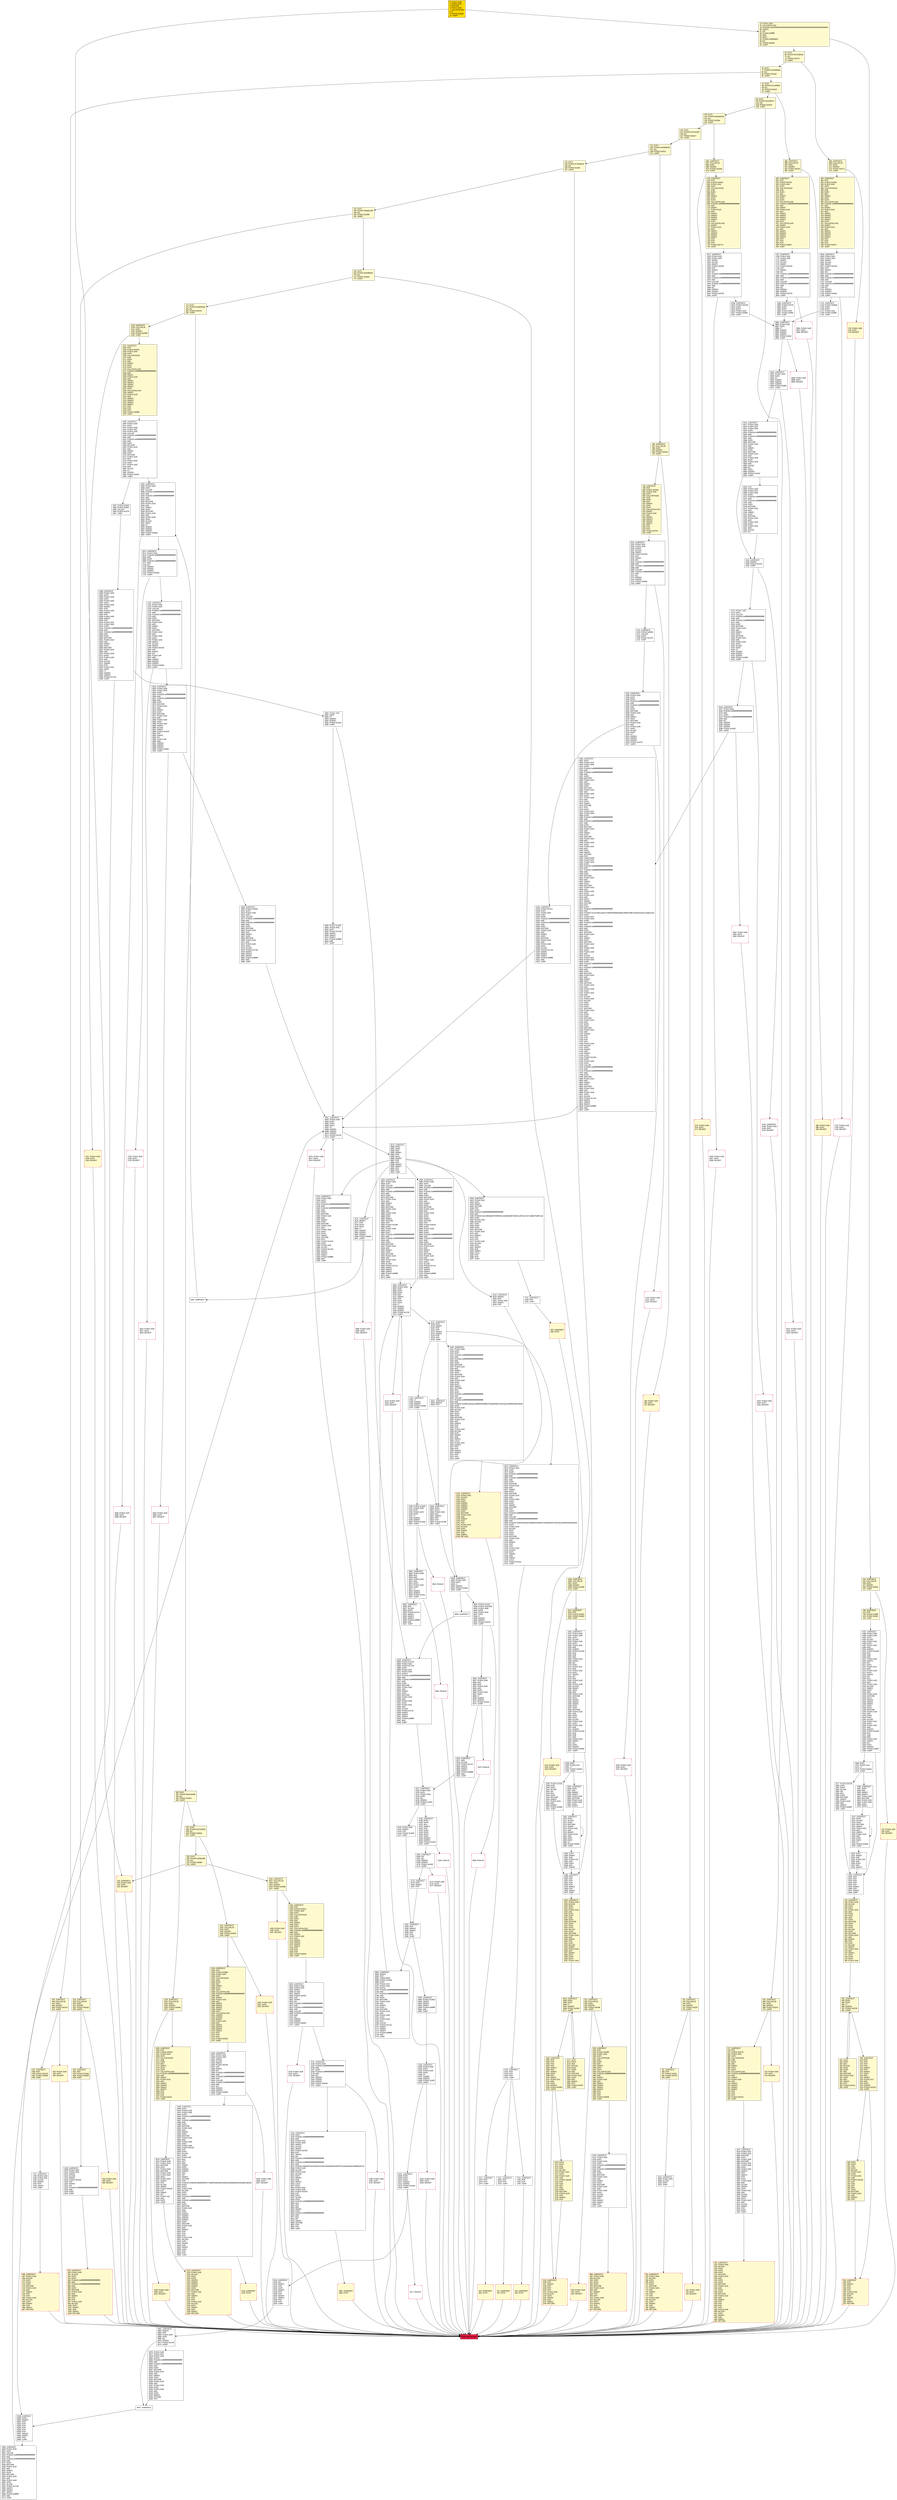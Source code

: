digraph G {
bgcolor=transparent rankdir=UD;
node [shape=box style=filled color=black fillcolor=white fontname=arial fontcolor=black];
175 [label="175: DUP1\l176: PUSH4 0xa9059cbb\l181: EQ\l182: PUSH2 0x047d\l185: JUMPI\l" fillcolor=lemonchiffon ];
4012 [label="4012: PUSH1 0x00\l4014: DUP1\l4015: REVERT\l" shape=Msquare color=crimson ];
5804 [label="5804: INVALID\l" shape=Msquare color=crimson ];
565 [label="565: JUMPDEST\l566: CALLVALUE\l567: DUP1\l568: ISZERO\l569: PUSH2 0x0241\l572: JUMPI\l" fillcolor=lemonchiffon ];
13 [label="13: PUSH1 0x00\l15: CALLDATALOAD\l16: PUSH29 0x0100000000000000000000000000000000000000000000000000000000\l46: SWAP1\l47: DIV\l48: PUSH4 0xffffffff\l53: AND\l54: DUP1\l55: PUSH4 0x06fdde03\l60: EQ\l61: PUSH2 0x00e0\l64: JUMPI\l" fillcolor=lemonchiffon ];
577 [label="577: JUMPDEST\l578: POP\l579: PUSH2 0x0276\l582: PUSH1 0x04\l584: DUP1\l585: CALLDATASIZE\l586: SUB\l587: DUP2\l588: ADD\l589: SWAP1\l590: DUP1\l591: DUP1\l592: CALLDATALOAD\l593: PUSH20 0xffffffffffffffffffffffffffffffffffffffff\l614: AND\l615: SWAP1\l616: PUSH1 0x20\l618: ADD\l619: SWAP1\l620: SWAP3\l621: SWAP2\l622: SWAP1\l623: POP\l624: POP\l625: POP\l626: PUSH2 0x0753\l629: JUMP\l" fillcolor=lemonchiffon ];
6075 [label="6075: PUSH1 0x00\l6077: DUP1\l6078: REVERT\l" shape=Msquare color=crimson ];
5145 [label="5145: JUMPDEST\l5146: PUSH1 0x00\l5148: DUP1\l5149: REVERT\l" shape=Msquare color=crimson ];
1418 [label="1418: JUMPDEST\l1419: STOP\l" fillcolor=lemonchiffon shape=Msquare color=crimson ];
1315 [label="1315: JUMPDEST\l1316: PUSH1 0x40\l1318: MLOAD\l1319: DUP1\l1320: DUP3\l1321: ISZERO\l1322: ISZERO\l1323: ISZERO\l1324: ISZERO\l1325: DUP2\l1326: MSTORE\l1327: PUSH1 0x20\l1329: ADD\l1330: SWAP2\l1331: POP\l1332: POP\l1333: PUSH1 0x40\l1335: MLOAD\l1336: DUP1\l1337: SWAP2\l1338: SUB\l1339: SWAP1\l1340: RETURN\l" fillcolor=lemonchiffon shape=Msquare color=crimson ];
2355 [label="2355: JUMPDEST\l2356: DUP3\l2357: ADD\l2358: SWAP2\l2359: SWAP1\l2360: PUSH1 0x00\l2362: MSTORE\l2363: PUSH1 0x20\l2365: PUSH1 0x00\l2367: SHA3\l2368: SWAP1\l" ];
5313 [label="5313: JUMPDEST\l5314: PUSH1 0x00\l5316: DUP1\l5317: DUP5\l5318: PUSH20 0xffffffffffffffffffffffffffffffffffffffff\l5339: AND\l5340: PUSH20 0xffffffffffffffffffffffffffffffffffffffff\l5361: AND\l5362: DUP2\l5363: MSTORE\l5364: PUSH1 0x20\l5366: ADD\l5367: SWAP1\l5368: DUP2\l5369: MSTORE\l5370: PUSH1 0x20\l5372: ADD\l5373: PUSH1 0x00\l5375: SHA3\l5376: DUP2\l5377: SWAP1\l5378: SSTORE\l5379: POP\l5380: PUSH2 0x1518\l5383: DUP2\l5384: PUSH1 0x01\l5386: SLOAD\l5387: PUSH2 0x17ad\l5390: SWAP1\l5391: SWAP2\l5392: SWAP1\l5393: PUSH4 0xffffffff\l5398: AND\l5399: JUMP\l" ];
443 [label="443: JUMPDEST\l444: STOP\l" fillcolor=lemonchiffon shape=Msquare color=crimson ];
5858 [label="5858: JUMPDEST\l" ];
896 [label="896: JUMPDEST\l897: PUSH1 0x40\l899: MLOAD\l900: DUP1\l901: DUP3\l902: DUP2\l903: MSTORE\l904: PUSH1 0x20\l906: ADD\l907: SWAP2\l908: POP\l909: POP\l910: PUSH1 0x40\l912: MLOAD\l913: DUP1\l914: SWAP2\l915: SUB\l916: SWAP1\l917: RETURN\l" fillcolor=lemonchiffon shape=Msquare color=crimson ];
1428 [label="1428: PUSH1 0x00\l1430: DUP1\l1431: REVERT\l" fillcolor=lemonchiffon shape=Msquare color=crimson ];
3732 [label="3732: JUMPDEST\l3733: PUSH1 0x00\l3735: PUSH20 0xffffffffffffffffffffffffffffffffffffffff\l3756: AND\l3757: DUP2\l3758: PUSH20 0xffffffffffffffffffffffffffffffffffffffff\l3779: AND\l3780: EQ\l3781: ISZERO\l3782: ISZERO\l3783: ISZERO\l3784: PUSH2 0x0ed0\l3787: JUMPI\l" ];
3996 [label="3996: PUSH1 0x00\l3998: DUP1\l3999: REVERT\l" shape=Msquare color=crimson ];
4826 [label="4826: JUMPDEST\l4827: PUSH1 0x00\l4829: DUP1\l4830: CALLER\l4831: PUSH20 0xffffffffffffffffffffffffffffffffffffffff\l4852: AND\l4853: PUSH20 0xffffffffffffffffffffffffffffffffffffffff\l4874: AND\l4875: DUP2\l4876: MSTORE\l4877: PUSH1 0x20\l4879: ADD\l4880: SWAP1\l4881: DUP2\l4882: MSTORE\l4883: PUSH1 0x20\l4885: ADD\l4886: PUSH1 0x00\l4888: SHA3\l4889: DUP2\l4890: SWAP1\l4891: SSTORE\l4892: POP\l4893: PUSH2 0x136d\l4896: DUP3\l4897: PUSH1 0x00\l4899: DUP1\l4900: DUP7\l4901: PUSH20 0xffffffffffffffffffffffffffffffffffffffff\l4922: AND\l4923: PUSH20 0xffffffffffffffffffffffffffffffffffffffff\l4944: AND\l4945: DUP2\l4946: MSTORE\l4947: PUSH1 0x20\l4949: ADD\l4950: SWAP1\l4951: DUP2\l4952: MSTORE\l4953: PUSH1 0x20\l4955: ADD\l4956: PUSH1 0x00\l4958: SHA3\l4959: SLOAD\l4960: PUSH2 0x17ce\l4963: SWAP1\l4964: SWAP2\l4965: SWAP1\l4966: PUSH4 0xffffffff\l4971: AND\l4972: JUMP\l" ];
2369 [label="2369: JUMPDEST\l2370: DUP2\l2371: SLOAD\l2372: DUP2\l2373: MSTORE\l2374: SWAP1\l2375: PUSH1 0x01\l2377: ADD\l2378: SWAP1\l2379: PUSH1 0x20\l2381: ADD\l2382: DUP1\l2383: DUP4\l2384: GT\l2385: PUSH2 0x0941\l2388: JUMPI\l" ];
926 [label="926: PUSH1 0x00\l928: DUP1\l929: REVERT\l" fillcolor=lemonchiffon shape=Msquare color=crimson ];
4306 [label="4306: JUMPDEST\l4307: DUP1\l4308: PUSH1 0x07\l4310: PUSH1 0x00\l4312: DUP6\l4313: PUSH20 0xffffffffffffffffffffffffffffffffffffffff\l4334: AND\l4335: PUSH20 0xffffffffffffffffffffffffffffffffffffffff\l4356: AND\l4357: DUP2\l4358: MSTORE\l4359: PUSH1 0x20\l4361: ADD\l4362: SWAP1\l4363: DUP2\l4364: MSTORE\l4365: PUSH1 0x20\l4367: ADD\l4368: PUSH1 0x00\l4370: SHA3\l4371: PUSH1 0x00\l4373: ADD\l4374: DUP2\l4375: SWAP1\l4376: SSTORE\l4377: POP\l4378: DUP2\l4379: PUSH1 0x07\l4381: PUSH1 0x00\l4383: DUP6\l4384: PUSH20 0xffffffffffffffffffffffffffffffffffffffff\l4405: AND\l4406: PUSH20 0xffffffffffffffffffffffffffffffffffffffff\l4427: AND\l4428: DUP2\l4429: MSTORE\l4430: PUSH1 0x20\l4432: ADD\l4433: SWAP1\l4434: DUP2\l4435: MSTORE\l4436: PUSH1 0x20\l4438: ADD\l4439: PUSH1 0x00\l4441: SHA3\l4442: PUSH1 0x01\l4444: ADD\l4445: DUP2\l4446: SWAP1\l4447: SSTORE\l4448: POP\l4449: TIMESTAMP\l4450: PUSH1 0x07\l4452: PUSH1 0x00\l4454: DUP6\l4455: PUSH20 0xffffffffffffffffffffffffffffffffffffffff\l4476: AND\l4477: PUSH20 0xffffffffffffffffffffffffffffffffffffffff\l4498: AND\l4499: DUP2\l4500: MSTORE\l4501: PUSH1 0x20\l4503: ADD\l4504: SWAP1\l4505: DUP2\l4506: MSTORE\l4507: PUSH1 0x20\l4509: ADD\l4510: PUSH1 0x00\l4512: SHA3\l4513: PUSH1 0x02\l4515: ADD\l4516: DUP2\l4517: SWAP1\l4518: SSTORE\l4519: POP\l4520: DUP3\l4521: PUSH20 0xffffffffffffffffffffffffffffffffffffffff\l4542: AND\l4543: PUSH32 0x1e07d8ccaa3a137b6fe950998ebd96e18b805cdf857ec65eeca3ac134aeb21a9\l4576: DUP4\l4577: PUSH1 0x07\l4579: PUSH1 0x00\l4581: DUP8\l4582: PUSH20 0xffffffffffffffffffffffffffffffffffffffff\l4603: AND\l4604: PUSH20 0xffffffffffffffffffffffffffffffffffffffff\l4625: AND\l4626: DUP2\l4627: MSTORE\l4628: PUSH1 0x20\l4630: ADD\l4631: SWAP1\l4632: DUP2\l4633: MSTORE\l4634: PUSH1 0x20\l4636: ADD\l4637: PUSH1 0x00\l4639: SHA3\l4640: PUSH1 0x00\l4642: ADD\l4643: SLOAD\l4644: PUSH1 0x07\l4646: PUSH1 0x00\l4648: DUP9\l4649: PUSH20 0xffffffffffffffffffffffffffffffffffffffff\l4670: AND\l4671: PUSH20 0xffffffffffffffffffffffffffffffffffffffff\l4692: AND\l4693: DUP2\l4694: MSTORE\l4695: PUSH1 0x20\l4697: ADD\l4698: SWAP1\l4699: DUP2\l4700: MSTORE\l4701: PUSH1 0x20\l4703: ADD\l4704: PUSH1 0x00\l4706: SHA3\l4707: PUSH1 0x02\l4709: ADD\l4710: SLOAD\l4711: PUSH1 0x40\l4713: MLOAD\l4714: DUP1\l4715: DUP5\l4716: DUP2\l4717: MSTORE\l4718: PUSH1 0x20\l4720: ADD\l4721: DUP4\l4722: DUP2\l4723: MSTORE\l4724: PUSH1 0x20\l4726: ADD\l4727: DUP3\l4728: DUP2\l4729: MSTORE\l4730: PUSH1 0x20\l4732: ADD\l4733: SWAP4\l4734: POP\l4735: POP\l4736: POP\l4737: POP\l4738: PUSH1 0x40\l4740: MLOAD\l4741: DUP1\l4742: SWAP2\l4743: SUB\l4744: SWAP1\l4745: LOG2\l4746: PUSH2 0x12da\l4749: DUP3\l4750: PUSH1 0x00\l4752: DUP1\l4753: CALLER\l4754: PUSH20 0xffffffffffffffffffffffffffffffffffffffff\l4775: AND\l4776: PUSH20 0xffffffffffffffffffffffffffffffffffffffff\l4797: AND\l4798: DUP2\l4799: MSTORE\l4800: PUSH1 0x20\l4802: ADD\l4803: SWAP1\l4804: DUP2\l4805: MSTORE\l4806: PUSH1 0x20\l4808: ADD\l4809: PUSH1 0x00\l4811: SHA3\l4812: SLOAD\l4813: PUSH2 0x17ad\l4816: SWAP1\l4817: SWAP2\l4818: SWAP1\l4819: PUSH4 0xffffffff\l4824: AND\l4825: JUMP\l" ];
6113 [label="6113: PUSH1 0x00\l6115: DUP1\l6116: REVERT\l" shape=Msquare color=crimson ];
87 [label="87: DUP1\l88: PUSH4 0x1c45f94b\l93: EQ\l94: PUSH2 0x01e8\l97: JUMPI\l" fillcolor=lemonchiffon ];
329 [label="329: DUP1\l330: DUP3\l331: SUB\l332: DUP1\l333: MLOAD\l334: PUSH1 0x01\l336: DUP4\l337: PUSH1 0x20\l339: SUB\l340: PUSH2 0x0100\l343: EXP\l344: SUB\l345: NOT\l346: AND\l347: DUP2\l348: MSTORE\l349: PUSH1 0x20\l351: ADD\l352: SWAP2\l353: POP\l" fillcolor=lemonchiffon ];
245 [label="245: JUMPDEST\l246: PUSH1 0x40\l248: MLOAD\l249: DUP1\l250: DUP1\l251: PUSH1 0x20\l253: ADD\l254: DUP3\l255: DUP2\l256: SUB\l257: DUP3\l258: MSTORE\l259: DUP4\l260: DUP2\l261: DUP2\l262: MLOAD\l263: DUP2\l264: MSTORE\l265: PUSH1 0x20\l267: ADD\l268: SWAP2\l269: POP\l270: DUP1\l271: MLOAD\l272: SWAP1\l273: PUSH1 0x20\l275: ADD\l276: SWAP1\l277: DUP1\l278: DUP4\l279: DUP4\l280: PUSH1 0x00\l" fillcolor=lemonchiffon ];
1859 [label="1859: JUMPDEST\l1860: PUSH2 0x074f\l1863: DUP3\l1864: DUP3\l1865: PUSH1 0x02\l1867: PUSH2 0x0f90\l1870: JUMP\l" ];
98 [label="98: DUP1\l99: PUSH4 0x2cb55c77\l104: EQ\l105: PUSH2 0x0235\l108: JUMPI\l" fillcolor=lemonchiffon ];
1757 [label="1757: JUMPDEST\l1758: PUSH1 0x00\l1760: PUSH1 0x01\l1762: SLOAD\l1763: SWAP1\l1764: POP\l1765: SWAP1\l1766: JUMP\l" ];
3314 [label="3314: JUMPDEST\l3315: PUSH1 0x06\l3317: PUSH1 0x20\l3319: MSTORE\l3320: DUP1\l3321: PUSH1 0x00\l3323: MSTORE\l3324: PUSH1 0x40\l3326: PUSH1 0x00\l3328: SHA3\l3329: PUSH1 0x00\l3331: SWAP2\l3332: POP\l3333: SLOAD\l3334: SWAP1\l3335: PUSH2 0x0100\l3338: EXP\l3339: SWAP1\l3340: DIV\l3341: PUSH1 0xff\l3343: AND\l3344: DUP2\l3345: JUMP\l" ];
496 [label="496: PUSH1 0x00\l498: DUP1\l499: REVERT\l" fillcolor=lemonchiffon shape=Msquare color=crimson ];
1250 [label="1250: JUMPDEST\l1251: CALLVALUE\l1252: DUP1\l1253: ISZERO\l1254: PUSH2 0x04ee\l1257: JUMPI\l" fillcolor=lemonchiffon ];
1013 [label="1013: PUSH1 0x00\l1015: DUP1\l1016: REVERT\l" fillcolor=lemonchiffon shape=Msquare color=crimson ];
186 [label="186: DUP1\l187: PUSH4 0xb414d4b6\l192: EQ\l193: PUSH2 0x04e2\l196: JUMPI\l" fillcolor=lemonchiffon ];
6231 [label="6231: EXIT BLOCK\l" fillcolor=crimson ];
2670 [label="2670: JUMPDEST\l2671: PUSH1 0x00\l2673: PUSH20 0xffffffffffffffffffffffffffffffffffffffff\l2694: AND\l2695: DUP5\l2696: PUSH20 0xffffffffffffffffffffffffffffffffffffffff\l2717: AND\l2718: EQ\l2719: ISZERO\l2720: ISZERO\l2721: ISZERO\l2722: PUSH2 0x0aaa\l2725: JUMPI\l" ];
1485 [label="1485: JUMPDEST\l1486: STOP\l" fillcolor=lemonchiffon shape=Msquare color=crimson ];
5692 [label="5692: JUMPDEST\l5693: SWAP2\l5694: POP\l5695: TIMESTAMP\l5696: PUSH2 0x1694\l5699: DUP4\l5700: PUSH1 0x07\l5702: PUSH1 0x00\l5704: DUP12\l5705: PUSH20 0xffffffffffffffffffffffffffffffffffffffff\l5726: AND\l5727: PUSH20 0xffffffffffffffffffffffffffffffffffffffff\l5748: AND\l5749: DUP2\l5750: MSTORE\l5751: PUSH1 0x20\l5753: ADD\l5754: SWAP1\l5755: DUP2\l5756: MSTORE\l5757: PUSH1 0x20\l5759: ADD\l5760: PUSH1 0x00\l5762: SHA3\l5763: PUSH1 0x02\l5765: ADD\l5766: SLOAD\l5767: PUSH2 0x17ce\l5770: SWAP1\l5771: SWAP2\l5772: SWAP1\l5773: PUSH4 0xffffffff\l5778: AND\l5779: JUMP\l" ];
164 [label="164: DUP1\l165: PUSH4 0x95d89b41\l170: EQ\l171: PUSH2 0x03ed\l174: JUMPI\l" fillcolor=lemonchiffon ];
466 [label="466: JUMPDEST\l467: PUSH1 0x40\l469: MLOAD\l470: DUP1\l471: DUP3\l472: DUP2\l473: MSTORE\l474: PUSH1 0x20\l476: ADD\l477: SWAP2\l478: POP\l479: POP\l480: PUSH1 0x40\l482: MLOAD\l483: DUP1\l484: SWAP2\l485: SUB\l486: SWAP1\l487: RETURN\l" fillcolor=lemonchiffon shape=Msquare color=crimson ];
453 [label="453: PUSH1 0x00\l455: DUP1\l456: REVERT\l" fillcolor=lemonchiffon shape=Msquare color=crimson ];
5788 [label="5788: PUSH2 0x16d2\l5791: PUSH1 0x08\l5793: DUP7\l5794: PUSH1 0x03\l5796: DUP2\l5797: LT\l5798: ISZERO\l5799: ISZERO\l5800: PUSH2 0x16ad\l5803: JUMPI\l" ];
1630 [label="1630: DUP3\l1631: SWAP1\l1632: SUB\l1633: PUSH1 0x1f\l1635: AND\l1636: DUP3\l1637: ADD\l1638: SWAP2\l" ];
6218 [label="6218: JUMPDEST\l6219: DIV\l6220: SWAP1\l6221: POP\l6222: DUP1\l6223: SWAP2\l6224: POP\l6225: POP\l6226: SWAP3\l6227: SWAP2\l6228: POP\l6229: POP\l6230: JUMP\l" ];
2908 [label="2908: JUMPDEST\l2909: PUSH2 0x0bad\l2912: DUP4\l2913: PUSH1 0x00\l2915: DUP1\l2916: CALLER\l2917: PUSH20 0xffffffffffffffffffffffffffffffffffffffff\l2938: AND\l2939: PUSH20 0xffffffffffffffffffffffffffffffffffffffff\l2960: AND\l2961: DUP2\l2962: MSTORE\l2963: PUSH1 0x20\l2965: ADD\l2966: SWAP1\l2967: DUP2\l2968: MSTORE\l2969: PUSH1 0x20\l2971: ADD\l2972: PUSH1 0x00\l2974: SHA3\l2975: SLOAD\l2976: PUSH2 0x17ad\l2979: SWAP1\l2980: SWAP2\l2981: SWAP1\l2982: PUSH4 0xffffffff\l2987: AND\l2988: JUMP\l" ];
2398 [label="2398: JUMPDEST\l2399: POP\l2400: POP\l2401: POP\l2402: POP\l2403: POP\l2404: SWAP1\l2405: POP\l2406: SWAP1\l2407: JUMP\l" ];
3792 [label="3792: JUMPDEST\l3793: DUP1\l3794: PUSH20 0xffffffffffffffffffffffffffffffffffffffff\l3815: AND\l3816: PUSH1 0x02\l3818: PUSH1 0x00\l3820: SWAP1\l3821: SLOAD\l3822: SWAP1\l3823: PUSH2 0x0100\l3826: EXP\l3827: SWAP1\l3828: DIV\l3829: PUSH20 0xffffffffffffffffffffffffffffffffffffffff\l3850: AND\l3851: PUSH20 0xffffffffffffffffffffffffffffffffffffffff\l3872: AND\l3873: PUSH32 0x8be0079c531659141344cd1fd0a4f28419497f9722a3daafe3b4186f6b6457e0\l3906: PUSH1 0x40\l3908: MLOAD\l3909: PUSH1 0x40\l3911: MLOAD\l3912: DUP1\l3913: SWAP2\l3914: SUB\l3915: SWAP1\l3916: LOG3\l3917: DUP1\l3918: PUSH1 0x02\l3920: PUSH1 0x00\l3922: PUSH2 0x0100\l3925: EXP\l3926: DUP2\l3927: SLOAD\l3928: DUP2\l3929: PUSH20 0xffffffffffffffffffffffffffffffffffffffff\l3950: MUL\l3951: NOT\l3952: AND\l3953: SWAP1\l3954: DUP4\l3955: PUSH20 0xffffffffffffffffffffffffffffffffffffffff\l3976: AND\l3977: MUL\l3978: OR\l3979: SWAP1\l3980: SSTORE\l3981: POP\l3982: POP\l3983: JUMP\l" ];
2005 [label="2005: PUSH1 0x00\l2007: DUP1\l2008: REVERT\l" shape=Msquare color=crimson ];
1090 [label="1090: JUMPDEST\l1091: POP\l1092: POP\l1093: POP\l1094: POP\l1095: SWAP1\l1096: POP\l1097: SWAP1\l1098: DUP2\l1099: ADD\l1100: SWAP1\l1101: PUSH1 0x1f\l1103: AND\l1104: DUP1\l1105: ISZERO\l1106: PUSH2 0x046f\l1109: JUMPI\l" fillcolor=lemonchiffon ];
1063 [label="1063: JUMPDEST\l1064: DUP4\l1065: DUP2\l1066: LT\l1067: ISZERO\l1068: PUSH2 0x0442\l1071: JUMPI\l" fillcolor=lemonchiffon ];
1917 [label="1917: JUMPDEST\l1918: PUSH1 0x02\l1920: PUSH1 0x00\l1922: SWAP1\l1923: SLOAD\l1924: SWAP1\l1925: PUSH2 0x0100\l1928: EXP\l1929: SWAP1\l1930: DIV\l1931: PUSH20 0xffffffffffffffffffffffffffffffffffffffff\l1952: AND\l1953: PUSH20 0xffffffffffffffffffffffffffffffffffffffff\l1974: AND\l1975: CALLER\l1976: PUSH20 0xffffffffffffffffffffffffffffffffffffffff\l1997: AND\l1998: EQ\l1999: ISZERO\l2000: ISZERO\l2001: PUSH2 0x07d9\l2004: JUMPI\l" ];
5824 [label="5824: INVALID\l" shape=Msquare color=crimson ];
3136 [label="3136: JUMPDEST\l3137: PUSH1 0x00\l3139: DUP1\l3140: DUP7\l3141: PUSH20 0xffffffffffffffffffffffffffffffffffffffff\l3162: AND\l3163: PUSH20 0xffffffffffffffffffffffffffffffffffffffff\l3184: AND\l3185: DUP2\l3186: MSTORE\l3187: PUSH1 0x20\l3189: ADD\l3190: SWAP1\l3191: DUP2\l3192: MSTORE\l3193: PUSH1 0x20\l3195: ADD\l3196: PUSH1 0x00\l3198: SHA3\l3199: DUP2\l3200: SWAP1\l3201: SSTORE\l3202: POP\l3203: DUP4\l3204: PUSH20 0xffffffffffffffffffffffffffffffffffffffff\l3225: AND\l3226: CALLER\l3227: PUSH20 0xffffffffffffffffffffffffffffffffffffffff\l3248: AND\l3249: PUSH32 0xddf252ad1be2c89b69c2b068fc378daa952ba7f163c4a11628f55a4df523b3ef\l3282: DUP6\l3283: PUSH1 0x40\l3285: MLOAD\l3286: DUP1\l3287: DUP3\l3288: DUP2\l3289: MSTORE\l3290: PUSH1 0x20\l3292: ADD\l3293: SWAP2\l3294: POP\l3295: POP\l3296: PUSH1 0x40\l3298: MLOAD\l3299: DUP1\l3300: SWAP2\l3301: SUB\l3302: SWAP1\l3303: LOG3\l3304: PUSH1 0x01\l3306: SWAP2\l3307: POP\l3308: POP\l3309: SWAP3\l3310: SWAP2\l3311: POP\l3312: POP\l3313: JUMP\l" ];
5963 [label="5963: JUMPDEST\l5964: SWAP4\l5965: POP\l5966: PUSH1 0x00\l5968: DUP5\l5969: EQ\l5970: ISZERO\l5971: PUSH2 0x179f\l5974: JUMPI\l" ];
2989 [label="2989: JUMPDEST\l2990: PUSH1 0x00\l2992: DUP1\l2993: CALLER\l2994: PUSH20 0xffffffffffffffffffffffffffffffffffffffff\l3015: AND\l3016: PUSH20 0xffffffffffffffffffffffffffffffffffffffff\l3037: AND\l3038: DUP2\l3039: MSTORE\l3040: PUSH1 0x20\l3042: ADD\l3043: SWAP1\l3044: DUP2\l3045: MSTORE\l3046: PUSH1 0x20\l3048: ADD\l3049: PUSH1 0x00\l3051: SHA3\l3052: DUP2\l3053: SWAP1\l3054: SSTORE\l3055: POP\l3056: PUSH2 0x0c40\l3059: DUP4\l3060: PUSH1 0x00\l3062: DUP1\l3063: DUP8\l3064: PUSH20 0xffffffffffffffffffffffffffffffffffffffff\l3085: AND\l3086: PUSH20 0xffffffffffffffffffffffffffffffffffffffff\l3107: AND\l3108: DUP2\l3109: MSTORE\l3110: PUSH1 0x20\l3112: ADD\l3113: SWAP1\l3114: DUP2\l3115: MSTORE\l3116: PUSH1 0x20\l3118: ADD\l3119: PUSH1 0x00\l3121: SHA3\l3122: SLOAD\l3123: PUSH2 0x17ce\l3126: SWAP1\l3127: SWAP2\l3128: SWAP1\l3129: PUSH4 0xffffffff\l3134: AND\l3135: JUMP\l" ];
6117 [label="6117: JUMPDEST\l6118: DUP1\l6119: SWAP2\l6120: POP\l6121: POP\l6122: SWAP3\l6123: SWAP2\l6124: POP\l6125: POP\l6126: JUMP\l" ];
3346 [label="3346: JUMPDEST\l3347: PUSH1 0x02\l3349: PUSH1 0x00\l3351: SWAP1\l3352: SLOAD\l3353: SWAP1\l3354: PUSH2 0x0100\l3357: EXP\l3358: SWAP1\l3359: DIV\l3360: PUSH20 0xffffffffffffffffffffffffffffffffffffffff\l3381: AND\l3382: PUSH20 0xffffffffffffffffffffffffffffffffffffffff\l3403: AND\l3404: CALLER\l3405: PUSH20 0xffffffffffffffffffffffffffffffffffffffff\l3426: AND\l3427: EQ\l3428: ISZERO\l3429: ISZERO\l3430: PUSH2 0x0d6e\l3433: JUMPI\l" ];
5488 [label="5488: JUMPDEST\l5489: PUSH1 0x00\l5491: DUP1\l5492: PUSH1 0x00\l5494: DUP1\l5495: PUSH1 0x00\l5497: DUP1\l5498: PUSH1 0x00\l5500: SWAP4\l5501: POP\l5502: PUSH1 0x00\l5504: SWAP3\l5505: POP\l5506: PUSH1 0x00\l5508: SWAP2\l5509: POP\l5510: PUSH1 0x07\l5512: PUSH1 0x00\l5514: DUP9\l5515: PUSH20 0xffffffffffffffffffffffffffffffffffffffff\l5536: AND\l5537: PUSH20 0xffffffffffffffffffffffffffffffffffffffff\l5558: AND\l5559: DUP2\l5560: MSTORE\l5561: PUSH1 0x20\l5563: ADD\l5564: SWAP1\l5565: DUP2\l5566: MSTORE\l5567: PUSH1 0x20\l5569: ADD\l5570: PUSH1 0x00\l5572: SHA3\l5573: PUSH1 0x00\l5575: ADD\l5576: SLOAD\l5577: SWAP5\l5578: POP\l5579: PUSH1 0x01\l5581: DUP6\l5582: LT\l5583: ISZERO\l5584: ISZERO\l5585: PUSH2 0x17a0\l5588: JUMPI\l" ];
1753 [label="1753: JUMPDEST\l1754: POP\l1755: POP\l1756: JUMP\l" ];
5675 [label="5675: INVALID\l" shape=Msquare color=crimson ];
1161 [label="1161: JUMPDEST\l1162: POP\l1163: PUSH2 0x04c8\l1166: PUSH1 0x04\l1168: DUP1\l1169: CALLDATASIZE\l1170: SUB\l1171: DUP2\l1172: ADD\l1173: SWAP1\l1174: DUP1\l1175: DUP1\l1176: CALLDATALOAD\l1177: PUSH20 0xffffffffffffffffffffffffffffffffffffffff\l1198: AND\l1199: SWAP1\l1200: PUSH1 0x20\l1202: ADD\l1203: SWAP1\l1204: SWAP3\l1205: SWAP2\l1206: SWAP1\l1207: DUP1\l1208: CALLDATALOAD\l1209: SWAP1\l1210: PUSH1 0x20\l1212: ADD\l1213: SWAP1\l1214: SWAP3\l1215: SWAP2\l1216: SWAP1\l1217: POP\l1218: POP\l1219: POP\l1220: PUSH2 0x0968\l1223: JUMP\l" fillcolor=lemonchiffon ];
1741 [label="1741: JUMPDEST\l1742: PUSH2 0x06d9\l1745: DUP3\l1746: DUP3\l1747: PUSH1 0x01\l1749: PUSH2 0x0f90\l1752: JUMP\l" ];
1855 [label="1855: PUSH1 0x00\l1857: DUP1\l1858: REVERT\l" shape=Msquare color=crimson ];
2336 [label="2336: PUSH2 0x0100\l2339: DUP1\l2340: DUP4\l2341: SLOAD\l2342: DIV\l2343: MUL\l2344: DUP4\l2345: MSTORE\l2346: SWAP2\l2347: PUSH1 0x20\l2349: ADD\l2350: SWAP2\l2351: PUSH2 0x095e\l2354: JUMP\l" ];
5655 [label="5655: INVALID\l" shape=Msquare color=crimson ];
829 [label="829: JUMPDEST\l830: STOP\l" fillcolor=lemonchiffon shape=Msquare color=crimson ];
6148 [label="6148: JUMPDEST\l6149: DUP3\l6150: DUP5\l6151: MUL\l6152: SWAP1\l6153: POP\l6154: DUP3\l6155: DUP5\l6156: DUP3\l6157: DUP2\l6158: ISZERO\l6159: ISZERO\l6160: PUSH2 0x1815\l6163: JUMPI\l" ];
6164 [label="6164: INVALID\l" shape=Msquare color=crimson ];
831 [label="831: JUMPDEST\l832: CALLVALUE\l833: DUP1\l834: ISZERO\l835: PUSH2 0x034b\l838: JUMPI\l" fillcolor=lemonchiffon ];
1026 [label="1026: JUMPDEST\l1027: PUSH1 0x40\l1029: MLOAD\l1030: DUP1\l1031: DUP1\l1032: PUSH1 0x20\l1034: ADD\l1035: DUP3\l1036: DUP2\l1037: SUB\l1038: DUP3\l1039: MSTORE\l1040: DUP4\l1041: DUP2\l1042: DUP2\l1043: MLOAD\l1044: DUP2\l1045: MSTORE\l1046: PUSH1 0x20\l1048: ADD\l1049: SWAP2\l1050: POP\l1051: DUP1\l1052: MLOAD\l1053: SWAP1\l1054: PUSH1 0x20\l1056: ADD\l1057: SWAP1\l1058: DUP1\l1059: DUP4\l1060: DUP4\l1061: PUSH1 0x00\l" fillcolor=lemonchiffon ];
5676 [label="5676: JUMPDEST\l5677: ADD\l5678: SLOAD\l5679: PUSH2 0x17ef\l5682: SWAP1\l5683: SWAP2\l5684: SWAP1\l5685: PUSH4 0xffffffff\l5690: AND\l5691: JUMP\l" ];
6079 [label="6079: JUMPDEST\l6080: DUP3\l6081: DUP5\l6082: SUB\l6083: SWAP1\l6084: POP\l6085: DUP1\l6086: SWAP2\l6087: POP\l6088: POP\l6089: SWAP3\l6090: SWAP2\l6091: POP\l6092: POP\l6093: JUMP\l" ];
786 [label="786: JUMPDEST\l787: CALLVALUE\l788: DUP1\l789: ISZERO\l790: PUSH2 0x031e\l793: JUMPI\l" fillcolor=lemonchiffon ];
794 [label="794: PUSH1 0x00\l796: DUP1\l797: REVERT\l" fillcolor=lemonchiffon shape=Msquare color=crimson ];
2575 [label="2575: JUMPDEST\l2576: SWAP1\l2577: POP\l2578: DUP3\l2579: DUP2\l2580: LT\l2581: ISZERO\l2582: ISZERO\l2583: ISZERO\l2584: PUSH2 0x0a20\l2587: JUMPI\l" ];
5845 [label="5845: JUMPDEST\l5846: DUP1\l5847: DUP1\l5848: PUSH1 0x01\l5850: ADD\l5851: SWAP2\l5852: POP\l5853: POP\l5854: PUSH2 0x15f9\l5857: JUMP\l" ];
4246 [label="4246: JUMPDEST\l4247: PUSH1 0x00\l4249: PUSH20 0xffffffffffffffffffffffffffffffffffffffff\l4270: AND\l4271: DUP4\l4272: PUSH20 0xffffffffffffffffffffffffffffffffffffffff\l4293: AND\l4294: EQ\l4295: ISZERO\l4296: ISZERO\l4297: ISZERO\l4298: PUSH2 0x10d2\l4301: JUMPI\l" ];
208 [label="208: DUP1\l209: PUSH4 0xf2fde38b\l214: EQ\l215: PUSH2 0x058c\l218: JUMPI\l" fillcolor=lemonchiffon ];
3434 [label="3434: PUSH1 0x00\l3436: DUP1\l3437: REVERT\l" shape=Msquare color=crimson ];
2136 [label="2136: JUMPDEST\l2137: PUSH1 0x00\l2139: DUP1\l2140: PUSH1 0x00\l2142: DUP4\l2143: PUSH20 0xffffffffffffffffffffffffffffffffffffffff\l2164: AND\l2165: PUSH20 0xffffffffffffffffffffffffffffffffffffffff\l2186: AND\l2187: DUP2\l2188: MSTORE\l2189: PUSH1 0x20\l2191: ADD\l2192: SWAP1\l2193: DUP2\l2194: MSTORE\l2195: PUSH1 0x20\l2197: ADD\l2198: PUSH1 0x00\l2200: SHA3\l2201: SLOAD\l2202: SWAP1\l2203: POP\l2204: SWAP2\l2205: SWAP1\l2206: POP\l2207: JUMP\l" ];
5859 [label="5859: JUMPDEST\l5860: PUSH2 0x174b\l5863: PUSH1 0x64\l5865: PUSH2 0x173d\l5868: DUP6\l5869: PUSH1 0x07\l5871: PUSH1 0x00\l5873: DUP13\l5874: PUSH20 0xffffffffffffffffffffffffffffffffffffffff\l5895: AND\l5896: PUSH20 0xffffffffffffffffffffffffffffffffffffffff\l5917: AND\l5918: DUP2\l5919: MSTORE\l5920: PUSH1 0x20\l5922: ADD\l5923: SWAP1\l5924: DUP2\l5925: MSTORE\l5926: PUSH1 0x20\l5928: ADD\l5929: PUSH1 0x00\l5931: SHA3\l5932: PUSH1 0x01\l5934: ADD\l5935: SLOAD\l5936: PUSH2 0x17ef\l5939: SWAP1\l5940: SWAP2\l5941: SWAP1\l5942: PUSH4 0xffffffff\l5947: AND\l5948: JUMP\l" ];
1487 [label="1487: JUMPDEST\l1488: PUSH1 0x60\l1490: PUSH1 0x03\l1492: DUP1\l1493: SLOAD\l1494: PUSH1 0x01\l1496: DUP2\l1497: PUSH1 0x01\l1499: AND\l1500: ISZERO\l1501: PUSH2 0x0100\l1504: MUL\l1505: SUB\l1506: AND\l1507: PUSH1 0x02\l1509: SWAP1\l1510: DIV\l1511: DUP1\l1512: PUSH1 0x1f\l1514: ADD\l1515: PUSH1 0x20\l1517: DUP1\l1518: SWAP2\l1519: DIV\l1520: MUL\l1521: PUSH1 0x20\l1523: ADD\l1524: PUSH1 0x40\l1526: MLOAD\l1527: SWAP1\l1528: DUP2\l1529: ADD\l1530: PUSH1 0x40\l1532: MSTORE\l1533: DUP1\l1534: SWAP3\l1535: SWAP2\l1536: SWAP1\l1537: DUP2\l1538: DUP2\l1539: MSTORE\l1540: PUSH1 0x20\l1542: ADD\l1543: DUP3\l1544: DUP1\l1545: SLOAD\l1546: PUSH1 0x01\l1548: DUP2\l1549: PUSH1 0x01\l1551: AND\l1552: ISZERO\l1553: PUSH2 0x0100\l1556: MUL\l1557: SUB\l1558: AND\l1559: PUSH1 0x02\l1561: SWAP1\l1562: DIV\l1563: DUP1\l1564: ISZERO\l1565: PUSH2 0x0667\l1568: JUMPI\l" ];
743 [label="743: JUMPDEST\l744: CALLVALUE\l745: DUP1\l746: ISZERO\l747: PUSH2 0x02f3\l750: JUMPI\l" fillcolor=lemonchiffon ];
282 [label="282: JUMPDEST\l283: DUP4\l284: DUP2\l285: LT\l286: ISZERO\l287: PUSH2 0x0135\l290: JUMPI\l" fillcolor=lemonchiffon ];
1649 [label="1649: JUMPDEST\l1650: PUSH1 0x02\l1652: PUSH1 0x00\l1654: SWAP1\l1655: SLOAD\l1656: SWAP1\l1657: PUSH2 0x0100\l1660: EXP\l1661: SWAP1\l1662: DIV\l1663: PUSH20 0xffffffffffffffffffffffffffffffffffffffff\l1684: AND\l1685: PUSH20 0xffffffffffffffffffffffffffffffffffffffff\l1706: AND\l1707: CALLER\l1708: PUSH20 0xffffffffffffffffffffffffffffffffffffffff\l1729: AND\l1730: EQ\l1731: ISZERO\l1732: ISZERO\l1733: PUSH2 0x06cd\l1736: JUMPI\l" ];
376 [label="376: PUSH1 0x00\l378: DUP1\l379: REVERT\l" fillcolor=lemonchiffon shape=Msquare color=crimson ];
3438 [label="3438: JUMPDEST\l3439: DUP1\l3440: PUSH1 0x06\l3442: PUSH1 0x00\l3444: DUP5\l3445: PUSH20 0xffffffffffffffffffffffffffffffffffffffff\l3466: AND\l3467: PUSH20 0xffffffffffffffffffffffffffffffffffffffff\l3488: AND\l3489: DUP2\l3490: MSTORE\l3491: PUSH1 0x20\l3493: ADD\l3494: SWAP1\l3495: DUP2\l3496: MSTORE\l3497: PUSH1 0x20\l3499: ADD\l3500: PUSH1 0x00\l3502: SHA3\l3503: PUSH1 0x00\l3505: PUSH2 0x0100\l3508: EXP\l3509: DUP2\l3510: SLOAD\l3511: DUP2\l3512: PUSH1 0xff\l3514: MUL\l3515: NOT\l3516: AND\l3517: SWAP1\l3518: DUP4\l3519: ISZERO\l3520: ISZERO\l3521: MUL\l3522: OR\l3523: SWAP1\l3524: SSTORE\l3525: POP\l3526: PUSH32 0x48335238b4855f35377ed80f164e8c6f3c366e54ac00b96a6402d4a9814a03a5\l3559: DUP3\l3560: DUP3\l3561: PUSH1 0x40\l3563: MLOAD\l3564: DUP1\l3565: DUP4\l3566: PUSH20 0xffffffffffffffffffffffffffffffffffffffff\l3587: AND\l3588: PUSH20 0xffffffffffffffffffffffffffffffffffffffff\l3609: AND\l3610: DUP2\l3611: MSTORE\l3612: PUSH1 0x20\l3614: ADD\l3615: DUP3\l3616: ISZERO\l3617: ISZERO\l3618: ISZERO\l3619: ISZERO\l3620: DUP2\l3621: MSTORE\l3622: PUSH1 0x20\l3624: ADD\l3625: SWAP3\l3626: POP\l3627: POP\l3628: POP\l3629: PUSH1 0x40\l3631: MLOAD\l3632: DUP1\l3633: SWAP2\l3634: SUB\l3635: SWAP1\l3636: LOG1\l3637: POP\l3638: POP\l3639: JUMP\l" ];
142 [label="142: DUP1\l143: PUSH4 0x70a08231\l148: EQ\l149: PUSH2 0x033f\l152: JUMPI\l" fillcolor=lemonchiffon ];
219 [label="219: JUMPDEST\l220: PUSH1 0x00\l222: DUP1\l223: REVERT\l" fillcolor=lemonchiffon shape=Msquare color=crimson ];
1875 [label="1875: JUMPDEST\l1876: PUSH1 0x07\l1878: PUSH1 0x20\l1880: MSTORE\l1881: DUP1\l1882: PUSH1 0x00\l1884: MSTORE\l1885: PUSH1 0x40\l1887: PUSH1 0x00\l1889: SHA3\l1890: PUSH1 0x00\l1892: SWAP2\l1893: POP\l1894: SWAP1\l1895: POP\l1896: DUP1\l1897: PUSH1 0x00\l1899: ADD\l1900: SLOAD\l1901: SWAP1\l1902: DUP1\l1903: PUSH1 0x01\l1905: ADD\l1906: SLOAD\l1907: SWAP1\l1908: DUP1\l1909: PUSH1 0x02\l1911: ADD\l1912: SLOAD\l1913: SWAP1\l1914: POP\l1915: DUP4\l1916: JUMP\l" ];
678 [label="678: JUMPDEST\l679: POP\l680: PUSH2 0x02e5\l683: PUSH1 0x04\l685: DUP1\l686: CALLDATASIZE\l687: SUB\l688: DUP2\l689: ADD\l690: SWAP1\l691: DUP1\l692: DUP1\l693: CALLDATALOAD\l694: PUSH20 0xffffffffffffffffffffffffffffffffffffffff\l715: AND\l716: SWAP1\l717: PUSH1 0x20\l719: ADD\l720: SWAP1\l721: SWAP3\l722: SWAP2\l723: SWAP1\l724: DUP1\l725: CALLDATALOAD\l726: SWAP1\l727: PUSH1 0x20\l729: ADD\l730: SWAP1\l731: SWAP3\l732: SWAP2\l733: SWAP1\l734: POP\l735: POP\l736: POP\l737: PUSH2 0x077d\l740: JUMP\l" fillcolor=lemonchiffon ];
5155 [label="5155: JUMPDEST\l5156: PUSH1 0x00\l5158: DUP1\l5159: DUP4\l5160: PUSH20 0xffffffffffffffffffffffffffffffffffffffff\l5181: AND\l5182: PUSH20 0xffffffffffffffffffffffffffffffffffffffff\l5203: AND\l5204: DUP2\l5205: MSTORE\l5206: PUSH1 0x20\l5208: ADD\l5209: SWAP1\l5210: DUP2\l5211: MSTORE\l5212: PUSH1 0x20\l5214: ADD\l5215: PUSH1 0x00\l5217: SHA3\l5218: SLOAD\l5219: DUP2\l5220: GT\l5221: ISZERO\l5222: ISZERO\l5223: ISZERO\l5224: PUSH2 0x1470\l5227: JUMPI\l" ];
5842 [label="5842: JUMPDEST\l5843: SWAP3\l5844: POP\l" ];
1349 [label="1349: PUSH1 0x00\l1351: DUP1\l1352: REVERT\l" fillcolor=lemonchiffon shape=Msquare color=crimson ];
839 [label="839: PUSH1 0x00\l841: DUP1\l842: REVERT\l" fillcolor=lemonchiffon shape=Msquare color=crimson ];
1017 [label="1017: JUMPDEST\l1018: POP\l1019: PUSH2 0x0402\l1022: PUSH2 0x08c6\l1025: JUMP\l" fillcolor=lemonchiffon ];
2592 [label="2592: JUMPDEST\l" ];
457 [label="457: JUMPDEST\l458: POP\l459: PUSH2 0x01d2\l462: PUSH2 0x06dd\l465: JUMP\l" fillcolor=lemonchiffon ];
4000 [label="4000: JUMPDEST\l4001: PUSH1 0x03\l4003: DUP2\l4004: GT\l4005: ISZERO\l4006: ISZERO\l4007: ISZERO\l4008: PUSH2 0x0fb0\l4011: JUMPI\l" ];
6048 [label="6048: JUMPDEST\l6049: DUP4\l6050: SWAP6\l6051: POP\l6052: POP\l6053: POP\l6054: POP\l6055: POP\l6056: POP\l6057: SWAP2\l6058: SWAP1\l6059: POP\l6060: JUMP\l" ];
6165 [label="6165: JUMPDEST\l6166: DIV\l6167: EQ\l6168: ISZERO\l6169: ISZERO\l6170: PUSH2 0x1822\l6173: JUMPI\l" ];
1420 [label="1420: JUMPDEST\l1421: CALLVALUE\l1422: DUP1\l1423: ISZERO\l1424: PUSH2 0x0598\l1427: JUMPI\l" fillcolor=lemonchiffon ];
1149 [label="1149: JUMPDEST\l1150: CALLVALUE\l1151: DUP1\l1152: ISZERO\l1153: PUSH2 0x0489\l1156: JUMPI\l" fillcolor=lemonchiffon ];
4973 [label="4973: JUMPDEST\l4974: PUSH1 0x00\l4976: DUP1\l4977: DUP6\l4978: PUSH20 0xffffffffffffffffffffffffffffffffffffffff\l4999: AND\l5000: PUSH20 0xffffffffffffffffffffffffffffffffffffffff\l5021: AND\l5022: DUP2\l5023: MSTORE\l5024: PUSH1 0x20\l5026: ADD\l5027: SWAP1\l5028: DUP2\l5029: MSTORE\l5030: PUSH1 0x20\l5032: ADD\l5033: PUSH1 0x00\l5035: SHA3\l5036: DUP2\l5037: SWAP1\l5038: SSTORE\l5039: POP\l5040: DUP3\l5041: PUSH20 0xffffffffffffffffffffffffffffffffffffffff\l5062: AND\l5063: CALLER\l5064: PUSH20 0xffffffffffffffffffffffffffffffffffffffff\l5085: AND\l5086: PUSH32 0xddf252ad1be2c89b69c2b068fc378daa952ba7f163c4a11628f55a4df523b3ef\l5119: DUP5\l5120: PUSH1 0x40\l5122: MLOAD\l5123: DUP1\l5124: DUP3\l5125: DUP2\l5126: MSTORE\l5127: PUSH1 0x20\l5129: ADD\l5130: SWAP2\l5131: POP\l5132: POP\l5133: PUSH1 0x40\l5135: MLOAD\l5136: DUP1\l5137: SWAP2\l5138: SUB\l5139: SWAP1\l5140: LOG3\l5141: PUSH2 0x141e\l5144: JUMP\l" ];
6217 [label="6217: INVALID\l" shape=Msquare color=crimson ];
939 [label="939: JUMPDEST\l940: PUSH1 0x40\l942: MLOAD\l943: DUP1\l944: DUP3\l945: PUSH20 0xffffffffffffffffffffffffffffffffffffffff\l966: AND\l967: PUSH20 0xffffffffffffffffffffffffffffffffffffffff\l988: AND\l989: DUP2\l990: MSTORE\l991: PUSH1 0x20\l993: ADD\l994: SWAP2\l995: POP\l996: POP\l997: PUSH1 0x40\l999: MLOAD\l1000: DUP1\l1001: SWAP2\l1002: SUB\l1003: SWAP1\l1004: RETURN\l" fillcolor=lemonchiffon shape=Msquare color=crimson ];
2904 [label="2904: PUSH1 0x00\l2906: DUP1\l2907: REVERT\l" shape=Msquare color=crimson ];
354 [label="354: JUMPDEST\l355: POP\l356: SWAP3\l357: POP\l358: POP\l359: POP\l360: PUSH1 0x40\l362: MLOAD\l363: DUP1\l364: SWAP2\l365: SUB\l366: SWAP1\l367: RETURN\l" fillcolor=lemonchiffon shape=Msquare color=crimson ];
368 [label="368: JUMPDEST\l369: CALLVALUE\l370: DUP1\l371: ISZERO\l372: PUSH2 0x017c\l375: JUMPI\l" fillcolor=lemonchiffon ];
5150 [label="5150: JUMPDEST\l5151: POP\l5152: POP\l5153: POP\l5154: JUMP\l" ];
6182 [label="6182: JUMPDEST\l6183: POP\l6184: SWAP3\l6185: SWAP2\l6186: POP\l6187: POP\l6188: JUMP\l" ];
674 [label="674: PUSH1 0x00\l676: DUP1\l677: REVERT\l" fillcolor=lemonchiffon shape=Msquare color=crimson ];
1871 [label="1871: JUMPDEST\l1872: POP\l1873: POP\l1874: JUMP\l" ];
6189 [label="6189: JUMPDEST\l6190: PUSH1 0x00\l6192: DUP1\l6193: PUSH1 0x00\l6195: DUP4\l6196: GT\l6197: ISZERO\l6198: ISZERO\l6199: PUSH2 0x183f\l6202: JUMPI\l" ];
2726 [label="2726: PUSH1 0x00\l2728: DUP1\l2729: REVERT\l" shape=Msquare color=crimson ];
5400 [label="5400: JUMPDEST\l5401: PUSH1 0x01\l5403: DUP2\l5404: SWAP1\l5405: SSTORE\l5406: POP\l5407: DUP2\l5408: PUSH20 0xffffffffffffffffffffffffffffffffffffffff\l5429: AND\l5430: PUSH32 0xcc16f5dbb4873280815c1ee09dbd06736cffcc184412cf7a71a0fdb75d397ca5\l5463: DUP3\l5464: PUSH1 0x40\l5466: MLOAD\l5467: DUP1\l5468: DUP3\l5469: DUP2\l5470: MSTORE\l5471: PUSH1 0x20\l5473: ADD\l5474: SWAP2\l5475: POP\l5476: POP\l5477: PUSH1 0x40\l5479: MLOAD\l5480: DUP1\l5481: SWAP2\l5482: SUB\l5483: SWAP1\l5484: LOG2\l5485: POP\l5486: POP\l5487: JUMP\l" ];
2208 [label="2208: JUMPDEST\l2209: PUSH1 0x02\l2211: PUSH1 0x00\l2213: SWAP1\l2214: SLOAD\l2215: SWAP1\l2216: PUSH2 0x0100\l2219: EXP\l2220: SWAP1\l2221: DIV\l2222: PUSH20 0xffffffffffffffffffffffffffffffffffffffff\l2243: AND\l2244: DUP2\l2245: JUMP\l" ];
488 [label="488: JUMPDEST\l489: CALLVALUE\l490: DUP1\l491: ISZERO\l492: PUSH2 0x01f4\l495: JUMPI\l" fillcolor=lemonchiffon ];
291 [label="291: DUP1\l292: DUP3\l293: ADD\l294: MLOAD\l295: DUP2\l296: DUP5\l297: ADD\l298: MSTORE\l299: PUSH1 0x20\l301: DUP2\l302: ADD\l303: SWAP1\l304: POP\l305: PUSH2 0x011a\l308: JUMP\l" fillcolor=lemonchiffon ];
380 [label="380: JUMPDEST\l381: POP\l382: PUSH2 0x01bb\l385: PUSH1 0x04\l387: DUP1\l388: CALLDATASIZE\l389: SUB\l390: DUP2\l391: ADD\l392: SWAP1\l393: DUP1\l394: DUP1\l395: CALLDATALOAD\l396: PUSH20 0xffffffffffffffffffffffffffffffffffffffff\l417: AND\l418: SWAP1\l419: PUSH1 0x20\l421: ADD\l422: SWAP1\l423: SWAP3\l424: SWAP2\l425: SWAP1\l426: DUP1\l427: CALLDATALOAD\l428: SWAP1\l429: PUSH1 0x20\l431: ADD\l432: SWAP1\l433: SWAP3\l434: SWAP2\l435: SWAP1\l436: POP\l437: POP\l438: POP\l439: PUSH2 0x0671\l442: JUMP\l" fillcolor=lemonchiffon ];
1072 [label="1072: DUP1\l1073: DUP3\l1074: ADD\l1075: MLOAD\l1076: DUP2\l1077: DUP5\l1078: ADD\l1079: MSTORE\l1080: PUSH1 0x20\l1082: DUP2\l1083: ADD\l1084: SWAP1\l1085: POP\l1086: PUSH2 0x0427\l1089: JUMP\l" fillcolor=lemonchiffon ];
666 [label="666: JUMPDEST\l667: CALLVALUE\l668: DUP1\l669: ISZERO\l670: PUSH2 0x02a6\l673: JUMPI\l" fillcolor=lemonchiffon ];
2025 [label="2025: JUMPDEST\l2026: PUSH1 0x05\l2028: SLOAD\l2029: DUP2\l2030: JUMP\l" ];
5825 [label="5825: JUMPDEST\l5826: ADD\l5827: SLOAD\l5828: DUP5\l5829: PUSH2 0x17ce\l5832: SWAP1\l5833: SWAP2\l5834: SWAP1\l5835: PUSH4 0xffffffff\l5840: AND\l5841: JUMP\l" ];
5949 [label="5949: JUMPDEST\l5950: PUSH2 0x182d\l5953: SWAP1\l5954: SWAP2\l5955: SWAP1\l5956: PUSH4 0xffffffff\l5961: AND\l5962: JUMP\l" ];
500 [label="500: JUMPDEST\l501: POP\l502: PUSH2 0x0233\l505: PUSH1 0x04\l507: DUP1\l508: CALLDATASIZE\l509: SUB\l510: DUP2\l511: ADD\l512: SWAP1\l513: DUP1\l514: DUP1\l515: CALLDATALOAD\l516: PUSH20 0xffffffffffffffffffffffffffffffffffffffff\l537: AND\l538: SWAP1\l539: PUSH1 0x20\l541: ADD\l542: SWAP1\l543: SWAP3\l544: SWAP2\l545: SWAP1\l546: DUP1\l547: CALLDATALOAD\l548: SWAP1\l549: PUSH1 0x20\l551: ADD\l552: SWAP1\l553: SWAP3\l554: SWAP2\l555: SWAP1\l556: POP\l557: POP\l558: POP\l559: PUSH2 0x06e7\l562: JUMP\l" fillcolor=lemonchiffon ];
1157 [label="1157: PUSH1 0x00\l1159: DUP1\l1160: REVERT\l" fillcolor=lemonchiffon shape=Msquare color=crimson ];
3640 [label="3640: JUMPDEST\l3641: PUSH1 0x02\l3643: PUSH1 0x00\l3645: SWAP1\l3646: SLOAD\l3647: SWAP1\l3648: PUSH2 0x0100\l3651: EXP\l3652: SWAP1\l3653: DIV\l3654: PUSH20 0xffffffffffffffffffffffffffffffffffffffff\l3675: AND\l3676: PUSH20 0xffffffffffffffffffffffffffffffffffffffff\l3697: AND\l3698: CALLER\l3699: PUSH20 0xffffffffffffffffffffffffffffffffffffffff\l3720: AND\l3721: EQ\l3722: ISZERO\l3723: ISZERO\l3724: PUSH2 0x0e94\l3727: JUMPI\l" ];
1596 [label="1596: JUMPDEST\l1597: DUP3\l1598: ADD\l1599: SWAP2\l1600: SWAP1\l1601: PUSH1 0x00\l1603: MSTORE\l1604: PUSH1 0x20\l1606: PUSH1 0x00\l1608: SHA3\l1609: SWAP1\l" ];
798 [label="798: JUMPDEST\l799: POP\l800: PUSH2 0x033d\l803: PUSH1 0x04\l805: DUP1\l806: CALLDATASIZE\l807: SUB\l808: DUP2\l809: ADD\l810: SWAP1\l811: DUP1\l812: DUP1\l813: CALLDATALOAD\l814: SWAP1\l815: PUSH1 0x20\l817: ADD\l818: SWAP1\l819: SWAP3\l820: SWAP2\l821: SWAP1\l822: POP\l823: POP\l824: POP\l825: PUSH2 0x07ef\l828: JUMP\l" fillcolor=lemonchiffon ];
0 [label="0: PUSH1 0x80\l2: PUSH1 0x40\l4: MSTORE\l5: PUSH1 0x04\l7: CALLDATASIZE\l8: LT\l9: PUSH2 0x00db\l12: JUMPI\l" fillcolor=lemonchiffon shape=Msquare fillcolor=gold ];
3728 [label="3728: PUSH1 0x00\l3730: DUP1\l3731: REVERT\l" shape=Msquare color=crimson ];
5656 [label="5656: JUMPDEST\l5657: PUSH1 0x08\l5659: MUL\l5660: ADD\l5661: PUSH1 0x00\l5663: ADD\l5664: DUP4\l5665: PUSH1 0x04\l5667: DUP2\l5668: LT\l5669: ISZERO\l5670: ISZERO\l5671: PUSH2 0x162c\l5674: JUMPI\l" ];
4242 [label="4242: PUSH1 0x00\l4244: DUP1\l4245: REVERT\l" shape=Msquare color=crimson ];
5805 [label="5805: JUMPDEST\l5806: PUSH1 0x08\l5808: MUL\l5809: ADD\l5810: PUSH1 0x04\l5812: ADD\l5813: DUP3\l5814: PUSH1 0x04\l5816: DUP2\l5817: LT\l5818: ISZERO\l5819: ISZERO\l5820: PUSH2 0x16c1\l5823: JUMPI\l" ];
236 [label="236: JUMPDEST\l237: POP\l238: PUSH2 0x00f5\l241: PUSH2 0x05cf\l244: JUMP\l" fillcolor=lemonchiffon ];
2031 [label="2031: JUMPDEST\l2032: PUSH1 0x02\l2034: PUSH1 0x00\l2036: SWAP1\l2037: SLOAD\l2038: SWAP1\l2039: PUSH2 0x0100\l2042: EXP\l2043: SWAP1\l2044: DIV\l2045: PUSH20 0xffffffffffffffffffffffffffffffffffffffff\l2066: AND\l2067: PUSH20 0xffffffffffffffffffffffffffffffffffffffff\l2088: AND\l2089: CALLER\l2090: PUSH20 0xffffffffffffffffffffffffffffffffffffffff\l2111: AND\l2112: EQ\l2113: ISZERO\l2114: ISZERO\l2115: PUSH2 0x084b\l2118: JUMPI\l" ];
232 [label="232: PUSH1 0x00\l234: DUP1\l235: REVERT\l" fillcolor=lemonchiffon shape=Msquare color=crimson ];
1577 [label="1577: PUSH2 0x0100\l1580: DUP1\l1581: DUP4\l1582: SLOAD\l1583: DIV\l1584: MUL\l1585: DUP4\l1586: MSTORE\l1587: SWAP2\l1588: PUSH1 0x20\l1590: ADD\l1591: SWAP2\l1592: PUSH2 0x0667\l1595: JUMP\l" ];
1610 [label="1610: JUMPDEST\l1611: DUP2\l1612: SLOAD\l1613: DUP2\l1614: MSTORE\l1615: SWAP1\l1616: PUSH1 0x01\l1618: ADD\l1619: SWAP1\l1620: PUSH1 0x20\l1622: ADD\l1623: DUP1\l1624: DUP4\l1625: GT\l1626: PUSH2 0x064a\l1629: JUMPI\l" ];
5589 [label="5589: PUSH1 0x03\l5591: DUP6\l5592: GT\l5593: ISZERO\l5594: ISZERO\l5595: PUSH2 0x16e3\l5598: JUMPI\l" ];
1258 [label="1258: PUSH1 0x00\l1260: DUP1\l1261: REVERT\l" fillcolor=lemonchiffon shape=Msquare color=crimson ];
1569 [label="1569: DUP1\l1570: PUSH1 0x1f\l1572: LT\l1573: PUSH2 0x063c\l1576: JUMPI\l" ];
5780 [label="5780: JUMPDEST\l5781: LT\l5782: ISZERO\l5783: ISZERO\l5784: PUSH2 0x16d5\l5787: JUMPI\l" ];
751 [label="751: PUSH1 0x00\l753: DUP1\l754: REVERT\l" fillcolor=lemonchiffon shape=Msquare color=crimson ];
764 [label="764: JUMPDEST\l765: PUSH1 0x40\l767: MLOAD\l768: DUP1\l769: DUP3\l770: DUP2\l771: MSTORE\l772: PUSH1 0x20\l774: ADD\l775: SWAP2\l776: POP\l777: POP\l778: PUSH1 0x40\l780: MLOAD\l781: DUP1\l782: SWAP2\l783: SUB\l784: SWAP1\l785: RETURN\l" fillcolor=lemonchiffon shape=Msquare color=crimson ];
1262 [label="1262: JUMPDEST\l1263: POP\l1264: PUSH2 0x0523\l1267: PUSH1 0x04\l1269: DUP1\l1270: CALLDATASIZE\l1271: SUB\l1272: DUP2\l1273: ADD\l1274: SWAP1\l1275: DUP1\l1276: DUP1\l1277: CALLDATALOAD\l1278: PUSH20 0xffffffffffffffffffffffffffffffffffffffff\l1299: AND\l1300: SWAP1\l1301: PUSH1 0x20\l1303: ADD\l1304: SWAP1\l1305: SWAP3\l1306: SWAP2\l1307: SWAP1\l1308: POP\l1309: POP\l1310: POP\l1311: PUSH2 0x0cf2\l1314: JUMP\l" fillcolor=lemonchiffon ];
1639 [label="1639: JUMPDEST\l1640: POP\l1641: POP\l1642: POP\l1643: POP\l1644: POP\l1645: SWAP1\l1646: POP\l1647: SWAP1\l1648: JUMP\l" ];
5975 [label="5975: PUSH1 0x00\l5977: PUSH1 0x07\l5979: PUSH1 0x00\l5981: DUP10\l5982: PUSH20 0xffffffffffffffffffffffffffffffffffffffff\l6003: AND\l6004: PUSH20 0xffffffffffffffffffffffffffffffffffffffff\l6025: AND\l6026: DUP2\l6027: MSTORE\l6028: PUSH1 0x20\l6030: ADD\l6031: SWAP1\l6032: DUP2\l6033: MSTORE\l6034: PUSH1 0x20\l6036: ADD\l6037: PUSH1 0x00\l6039: SHA3\l6040: PUSH1 0x00\l6042: ADD\l6043: DUP2\l6044: SWAP1\l6045: SSTORE\l6046: POP\l" ];
6047 [label="6047: JUMPDEST\l" ];
2593 [label="2593: JUMPDEST\l2594: PUSH1 0x00\l2596: DUP1\l2597: CALLER\l2598: PUSH20 0xffffffffffffffffffffffffffffffffffffffff\l2619: AND\l2620: PUSH20 0xffffffffffffffffffffffffffffffffffffffff\l2641: AND\l2642: DUP2\l2643: MSTORE\l2644: PUSH1 0x20\l2646: ADD\l2647: SWAP1\l2648: DUP2\l2649: MSTORE\l2650: PUSH1 0x20\l2652: ADD\l2653: PUSH1 0x00\l2655: SHA3\l2656: SLOAD\l2657: DUP4\l2658: GT\l2659: ISZERO\l2660: ISZERO\l2661: ISZERO\l2662: PUSH2 0x0a6e\l2665: JUMPI\l" ];
1110 [label="1110: DUP1\l1111: DUP3\l1112: SUB\l1113: DUP1\l1114: MLOAD\l1115: PUSH1 0x01\l1117: DUP4\l1118: PUSH1 0x20\l1120: SUB\l1121: PUSH2 0x0100\l1124: EXP\l1125: SUB\l1126: NOT\l1127: AND\l1128: DUP2\l1129: MSTORE\l1130: PUSH1 0x20\l1132: ADD\l1133: SWAP2\l1134: POP\l" fillcolor=lemonchiffon ];
2815 [label="2815: PUSH1 0x00\l2817: DUP1\l2818: REVERT\l" shape=Msquare color=crimson ];
843 [label="843: JUMPDEST\l844: POP\l845: PUSH2 0x0380\l848: PUSH1 0x04\l850: DUP1\l851: CALLDATASIZE\l852: SUB\l853: DUP2\l854: ADD\l855: SWAP1\l856: DUP1\l857: DUP1\l858: CALLDATALOAD\l859: PUSH20 0xffffffffffffffffffffffffffffffffffffffff\l880: AND\l881: SWAP1\l882: PUSH1 0x20\l884: ADD\l885: SWAP1\l886: SWAP3\l887: SWAP2\l888: SWAP1\l889: POP\l890: POP\l891: POP\l892: PUSH2 0x0858\l895: JUMP\l" fillcolor=lemonchiffon ];
1737 [label="1737: PUSH1 0x00\l1739: DUP1\l1740: REVERT\l" shape=Msquare color=crimson ];
630 [label="630: JUMPDEST\l631: PUSH1 0x40\l633: MLOAD\l634: DUP1\l635: DUP5\l636: DUP2\l637: MSTORE\l638: PUSH1 0x20\l640: ADD\l641: DUP4\l642: DUP2\l643: MSTORE\l644: PUSH1 0x20\l646: ADD\l647: DUP3\l648: DUP2\l649: MSTORE\l650: PUSH1 0x20\l652: ADD\l653: SWAP4\l654: POP\l655: POP\l656: POP\l657: POP\l658: PUSH1 0x40\l660: MLOAD\l661: DUP1\l662: SWAP2\l663: SUB\l664: SWAP1\l665: RETURN\l" fillcolor=lemonchiffon shape=Msquare color=crimson ];
2408 [label="2408: JUMPDEST\l2409: PUSH1 0x00\l2411: DUP1\l2412: PUSH1 0x00\l2414: PUSH1 0x07\l2416: PUSH1 0x00\l2418: CALLER\l2419: PUSH20 0xffffffffffffffffffffffffffffffffffffffff\l2440: AND\l2441: PUSH20 0xffffffffffffffffffffffffffffffffffffffff\l2462: AND\l2463: DUP2\l2464: MSTORE\l2465: PUSH1 0x20\l2467: ADD\l2468: SWAP1\l2469: DUP2\l2470: MSTORE\l2471: PUSH1 0x20\l2473: ADD\l2474: PUSH1 0x00\l2476: SHA3\l2477: PUSH1 0x00\l2479: ADD\l2480: SLOAD\l2481: GT\l2482: ISZERO\l2483: PUSH2 0x0a21\l2486: JUMPI\l" ];
6061 [label="6061: JUMPDEST\l6062: PUSH1 0x00\l6064: DUP1\l6065: DUP4\l6066: DUP4\l6067: GT\l6068: ISZERO\l6069: ISZERO\l6070: ISZERO\l6071: PUSH2 0x17bf\l6074: JUMPI\l" ];
2389 [label="2389: DUP3\l2390: SWAP1\l2391: SUB\l2392: PUSH1 0x1f\l2394: AND\l2395: DUP3\l2396: ADD\l2397: SWAP2\l" ];
3788 [label="3788: PUSH1 0x00\l3790: DUP1\l3791: REVERT\l" shape=Msquare color=crimson ];
76 [label="76: DUP1\l77: PUSH4 0x18160ddd\l82: EQ\l83: PUSH2 0x01bd\l86: JUMPI\l" fillcolor=lemonchiffon ];
4302 [label="4302: PUSH1 0x00\l4304: DUP1\l4305: REVERT\l" shape=Msquare color=crimson ];
197 [label="197: DUP1\l198: PUSH4 0xe724529c\l203: EQ\l204: PUSH2 0x053d\l207: JUMPI\l" fillcolor=lemonchiffon ];
741 [label="741: JUMPDEST\l742: STOP\l" fillcolor=lemonchiffon shape=Msquare color=crimson ];
2133 [label="2133: JUMPDEST\l2134: POP\l2135: JUMP\l" ];
4164 [label="4164: JUMPDEST\l4165: ISZERO\l4166: PUSH2 0x1419\l4169: JUMPI\l" ];
1432 [label="1432: JUMPDEST\l1433: POP\l1434: PUSH2 0x05cd\l1437: PUSH1 0x04\l1439: DUP1\l1440: CALLDATASIZE\l1441: SUB\l1442: DUP2\l1443: ADD\l1444: SWAP1\l1445: DUP1\l1446: DUP1\l1447: CALLDATALOAD\l1448: PUSH20 0xffffffffffffffffffffffffffffffffffffffff\l1469: AND\l1470: SWAP1\l1471: PUSH1 0x20\l1473: ADD\l1474: SWAP1\l1475: SWAP3\l1476: SWAP2\l1477: SWAP1\l1478: POP\l1479: POP\l1480: POP\l1481: PUSH2 0x0e38\l1484: JUMP\l" fillcolor=lemonchiffon ];
2487 [label="2487: PUSH2 0x0a0f\l2490: PUSH2 0x09c2\l2493: CALLER\l2494: PUSH2 0x1570\l2497: JUMP\l" ];
5625 [label="5625: JUMPDEST\l5626: PUSH1 0x04\l5628: DUP2\l5629: LT\l5630: ISZERO\l5631: PUSH2 0x16e2\l5634: JUMPI\l" ];
2819 [label="2819: JUMPDEST\l2820: PUSH1 0x06\l2822: PUSH1 0x00\l2824: DUP6\l2825: PUSH20 0xffffffffffffffffffffffffffffffffffffffff\l2846: AND\l2847: PUSH20 0xffffffffffffffffffffffffffffffffffffffff\l2868: AND\l2869: DUP2\l2870: MSTORE\l2871: PUSH1 0x20\l2873: ADD\l2874: SWAP1\l2875: DUP2\l2876: MSTORE\l2877: PUSH1 0x20\l2879: ADD\l2880: PUSH1 0x00\l2882: SHA3\l2883: PUSH1 0x00\l2885: SWAP1\l2886: SLOAD\l2887: SWAP1\l2888: PUSH2 0x0100\l2891: EXP\l2892: SWAP1\l2893: DIV\l2894: PUSH1 0xff\l2896: AND\l2897: ISZERO\l2898: ISZERO\l2899: ISZERO\l2900: PUSH2 0x0b5c\l2903: JUMPI\l" ];
4170 [label="4170: PUSH1 0x00\l4172: DUP1\l4173: CALLER\l4174: PUSH20 0xffffffffffffffffffffffffffffffffffffffff\l4195: AND\l4196: PUSH20 0xffffffffffffffffffffffffffffffffffffffff\l4217: AND\l4218: DUP2\l4219: MSTORE\l4220: PUSH1 0x20\l4222: ADD\l4223: SWAP1\l4224: DUP2\l4225: MSTORE\l4226: PUSH1 0x20\l4228: ADD\l4229: PUSH1 0x00\l4231: SHA3\l4232: SLOAD\l4233: DUP3\l4234: GT\l4235: ISZERO\l4236: ISZERO\l4237: ISZERO\l4238: PUSH2 0x1096\l4241: JUMPI\l" ];
6178 [label="6178: JUMPDEST\l6179: DUP1\l6180: SWAP2\l6181: POP\l" ];
6127 [label="6127: JUMPDEST\l6128: PUSH1 0x00\l6130: DUP1\l6131: PUSH1 0x00\l6133: DUP5\l6134: EQ\l6135: ISZERO\l6136: PUSH2 0x1804\l6139: JUMPI\l" ];
4016 [label="4016: JUMPDEST\l4017: PUSH1 0x00\l4019: PUSH1 0x07\l4021: PUSH1 0x00\l4023: DUP6\l4024: PUSH20 0xffffffffffffffffffffffffffffffffffffffff\l4045: AND\l4046: PUSH20 0xffffffffffffffffffffffffffffffffffffffff\l4067: AND\l4068: DUP2\l4069: MSTORE\l4070: PUSH1 0x20\l4072: ADD\l4073: SWAP1\l4074: DUP2\l4075: MSTORE\l4076: PUSH1 0x20\l4078: ADD\l4079: PUSH1 0x00\l4081: SHA3\l4082: PUSH1 0x00\l4084: ADD\l4085: SLOAD\l4086: EQ\l4087: DUP1\l4088: ISZERO\l4089: PUSH2 0x1044\l4092: JUMPI\l" ];
6207 [label="6207: JUMPDEST\l6208: DUP3\l6209: DUP5\l6210: DUP2\l6211: ISZERO\l6212: ISZERO\l6213: PUSH2 0x184a\l6216: JUMPI\l" ];
6203 [label="6203: PUSH1 0x00\l6205: DUP1\l6206: REVERT\l" shape=Msquare color=crimson ];
755 [label="755: JUMPDEST\l756: POP\l757: PUSH2 0x02fc\l760: PUSH2 0x07e9\l763: JUMP\l" fillcolor=lemonchiffon ];
573 [label="573: PUSH1 0x00\l575: DUP1\l576: REVERT\l" fillcolor=lemonchiffon shape=Msquare color=crimson ];
309 [label="309: JUMPDEST\l310: POP\l311: POP\l312: POP\l313: POP\l314: SWAP1\l315: POP\l316: SWAP1\l317: DUP2\l318: ADD\l319: SWAP1\l320: PUSH1 0x1f\l322: AND\l323: DUP1\l324: ISZERO\l325: PUSH2 0x0162\l328: JUMPI\l" fillcolor=lemonchiffon ];
109 [label="109: DUP1\l110: PUSH4 0x2e6da2d5\l115: EQ\l116: PUSH2 0x029a\l119: JUMPI\l" fillcolor=lemonchiffon ];
918 [label="918: JUMPDEST\l919: CALLVALUE\l920: DUP1\l921: ISZERO\l922: PUSH2 0x03a2\l925: JUMPI\l" fillcolor=lemonchiffon ];
563 [label="563: JUMPDEST\l564: STOP\l" fillcolor=lemonchiffon shape=Msquare color=crimson ];
153 [label="153: DUP1\l154: PUSH4 0x8da5cb5b\l159: EQ\l160: PUSH2 0x0396\l163: JUMPI\l" fillcolor=lemonchiffon ];
445 [label="445: JUMPDEST\l446: CALLVALUE\l447: DUP1\l448: ISZERO\l449: PUSH2 0x01c9\l452: JUMPI\l" fillcolor=lemonchiffon ];
1767 [label="1767: JUMPDEST\l1768: PUSH1 0x02\l1770: PUSH1 0x00\l1772: SWAP1\l1773: SLOAD\l1774: SWAP1\l1775: PUSH2 0x0100\l1778: EXP\l1779: SWAP1\l1780: DIV\l1781: PUSH20 0xffffffffffffffffffffffffffffffffffffffff\l1802: AND\l1803: PUSH20 0xffffffffffffffffffffffffffffffffffffffff\l1824: AND\l1825: CALLER\l1826: PUSH20 0xffffffffffffffffffffffffffffffffffffffff\l1847: AND\l1848: EQ\l1849: ISZERO\l1850: ISZERO\l1851: PUSH2 0x0743\l1854: JUMPI\l" ];
2123 [label="2123: JUMPDEST\l2124: PUSH2 0x0855\l2127: CALLER\l2128: DUP3\l2129: PUSH2 0x1423\l2132: JUMP\l" ];
2021 [label="2021: JUMPDEST\l2022: POP\l2023: POP\l2024: JUMP\l" ];
5232 [label="5232: JUMPDEST\l5233: PUSH2 0x14c1\l5236: DUP2\l5237: PUSH1 0x00\l5239: DUP1\l5240: DUP6\l5241: PUSH20 0xffffffffffffffffffffffffffffffffffffffff\l5262: AND\l5263: PUSH20 0xffffffffffffffffffffffffffffffffffffffff\l5284: AND\l5285: DUP2\l5286: MSTORE\l5287: PUSH1 0x20\l5289: ADD\l5290: SWAP1\l5291: DUP2\l5292: MSTORE\l5293: PUSH1 0x20\l5295: ADD\l5296: PUSH1 0x00\l5298: SHA3\l5299: SLOAD\l5300: PUSH2 0x17ad\l5303: SWAP1\l5304: SWAP2\l5305: SWAP1\l5306: PUSH4 0xffffffff\l5311: AND\l5312: JUMP\l" ];
6094 [label="6094: JUMPDEST\l6095: PUSH1 0x00\l6097: DUP1\l6098: DUP3\l6099: DUP5\l6100: ADD\l6101: SWAP1\l6102: POP\l6103: DUP4\l6104: DUP2\l6105: LT\l6106: ISZERO\l6107: ISZERO\l6108: ISZERO\l6109: PUSH2 0x17e5\l6112: JUMPI\l" ];
930 [label="930: JUMPDEST\l931: POP\l932: PUSH2 0x03ab\l935: PUSH2 0x08a0\l938: JUMP\l" fillcolor=lemonchiffon ];
2588 [label="2588: PUSH1 0x00\l2590: DUP1\l2591: REVERT\l" shape=Msquare color=crimson ];
1341 [label="1341: JUMPDEST\l1342: CALLVALUE\l1343: DUP1\l1344: ISZERO\l1345: PUSH2 0x0549\l1348: JUMPI\l" fillcolor=lemonchiffon ];
5635 [label="5635: PUSH2 0x163c\l5638: PUSH3 0x015180\l5642: PUSH1 0x08\l5644: DUP8\l5645: PUSH1 0x03\l5647: DUP2\l5648: LT\l5649: ISZERO\l5650: ISZERO\l5651: PUSH2 0x1618\l5654: JUMPI\l" ];
6174 [label="6174: PUSH1 0x00\l6176: DUP1\l6177: REVERT\l" shape=Msquare color=crimson ];
65 [label="65: DUP1\l66: PUSH4 0x1313b53a\l71: EQ\l72: PUSH2 0x0170\l75: JUMPI\l" fillcolor=lemonchiffon ];
1353 [label="1353: JUMPDEST\l1354: POP\l1355: PUSH2 0x058a\l1358: PUSH1 0x04\l1360: DUP1\l1361: CALLDATASIZE\l1362: SUB\l1363: DUP2\l1364: ADD\l1365: SWAP1\l1366: DUP1\l1367: DUP1\l1368: CALLDATALOAD\l1369: PUSH20 0xffffffffffffffffffffffffffffffffffffffff\l1390: AND\l1391: SWAP1\l1392: PUSH1 0x20\l1394: ADD\l1395: SWAP1\l1396: SWAP3\l1397: SWAP2\l1398: SWAP1\l1399: DUP1\l1400: CALLDATALOAD\l1401: ISZERO\l1402: ISZERO\l1403: SWAP1\l1404: PUSH1 0x20\l1406: ADD\l1407: SWAP1\l1408: SWAP3\l1409: SWAP2\l1410: SWAP1\l1411: POP\l1412: POP\l1413: POP\l1414: PUSH2 0x0d12\l1417: JUMP\l" fillcolor=lemonchiffon ];
2009 [label="2009: JUMPDEST\l2010: PUSH2 0x07e5\l2013: DUP3\l2014: DUP3\l2015: PUSH1 0x03\l2017: PUSH2 0x0f90\l2020: JUMP\l" ];
2666 [label="2666: PUSH1 0x00\l2668: DUP1\l2669: REVERT\l" shape=Msquare color=crimson ];
5228 [label="5228: PUSH1 0x00\l5230: DUP1\l5231: REVERT\l" shape=Msquare color=crimson ];
6140 [label="6140: PUSH1 0x00\l6142: SWAP2\l6143: POP\l6144: PUSH2 0x1826\l6147: JUMP\l" ];
3984 [label="3984: JUMPDEST\l3985: PUSH1 0x01\l3987: DUP2\l3988: LT\l3989: ISZERO\l3990: ISZERO\l3991: ISZERO\l3992: PUSH2 0x0fa0\l3995: JUMPI\l" ];
5599 [label="5599: PUSH2 0x15f2\l5602: PUSH1 0x01\l5604: DUP7\l5605: PUSH2 0x17ad\l5608: SWAP1\l5609: SWAP2\l5610: SWAP1\l5611: PUSH4 0xffffffff\l5616: AND\l5617: JUMP\l" ];
2119 [label="2119: PUSH1 0x00\l2121: DUP1\l2122: REVERT\l" shape=Msquare color=crimson ];
224 [label="224: JUMPDEST\l225: CALLVALUE\l226: DUP1\l227: ISZERO\l228: PUSH2 0x00ec\l231: JUMPI\l" fillcolor=lemonchiffon ];
120 [label="120: DUP1\l121: PUSH4 0x313ce567\l126: EQ\l127: PUSH2 0x02e7\l130: JUMPI\l" fillcolor=lemonchiffon ];
2328 [label="2328: DUP1\l2329: PUSH1 0x1f\l2331: LT\l2332: PUSH2 0x0933\l2335: JUMPI\l" ];
4093 [label="4093: POP\l4094: PUSH1 0x00\l4096: PUSH1 0x07\l4098: PUSH1 0x00\l4100: DUP6\l4101: PUSH20 0xffffffffffffffffffffffffffffffffffffffff\l4122: AND\l4123: PUSH20 0xffffffffffffffffffffffffffffffffffffffff\l4144: AND\l4145: DUP2\l4146: MSTORE\l4147: PUSH1 0x20\l4149: ADD\l4150: SWAP1\l4151: DUP2\l4152: MSTORE\l4153: PUSH1 0x20\l4155: ADD\l4156: PUSH1 0x00\l4158: SHA3\l4159: PUSH1 0x01\l4161: ADD\l4162: SLOAD\l4163: EQ\l" ];
2498 [label="2498: JUMPDEST\l2499: PUSH1 0x00\l2501: DUP1\l2502: CALLER\l2503: PUSH20 0xffffffffffffffffffffffffffffffffffffffff\l2524: AND\l2525: PUSH20 0xffffffffffffffffffffffffffffffffffffffff\l2546: AND\l2547: DUP2\l2548: MSTORE\l2549: PUSH1 0x20\l2551: ADD\l2552: SWAP1\l2553: DUP2\l2554: MSTORE\l2555: PUSH1 0x20\l2557: ADD\l2558: PUSH1 0x00\l2560: SHA3\l2561: SLOAD\l2562: PUSH2 0x17ad\l2565: SWAP1\l2566: SWAP2\l2567: SWAP1\l2568: PUSH4 0xffffffff\l2573: AND\l2574: JUMP\l" ];
2730 [label="2730: JUMPDEST\l2731: PUSH1 0x06\l2733: PUSH1 0x00\l2735: CALLER\l2736: PUSH20 0xffffffffffffffffffffffffffffffffffffffff\l2757: AND\l2758: PUSH20 0xffffffffffffffffffffffffffffffffffffffff\l2779: AND\l2780: DUP2\l2781: MSTORE\l2782: PUSH1 0x20\l2784: ADD\l2785: SWAP1\l2786: DUP2\l2787: MSTORE\l2788: PUSH1 0x20\l2790: ADD\l2791: PUSH1 0x00\l2793: SHA3\l2794: PUSH1 0x00\l2796: SWAP1\l2797: SLOAD\l2798: SWAP1\l2799: PUSH2 0x0100\l2802: EXP\l2803: SWAP1\l2804: DIV\l2805: PUSH1 0xff\l2807: AND\l2808: ISZERO\l2809: ISZERO\l2810: ISZERO\l2811: PUSH2 0x0b03\l2814: JUMPI\l" ];
5618 [label="5618: JUMPDEST\l5619: SWAP5\l5620: POP\l5621: PUSH1 0x00\l5623: SWAP1\l5624: POP\l" ];
1224 [label="1224: JUMPDEST\l1225: PUSH1 0x40\l1227: MLOAD\l1228: DUP1\l1229: DUP3\l1230: ISZERO\l1231: ISZERO\l1232: ISZERO\l1233: ISZERO\l1234: DUP2\l1235: MSTORE\l1236: PUSH1 0x20\l1238: ADD\l1239: SWAP2\l1240: POP\l1241: POP\l1242: PUSH1 0x40\l1244: MLOAD\l1245: DUP1\l1246: SWAP2\l1247: SUB\l1248: SWAP1\l1249: RETURN\l" fillcolor=lemonchiffon shape=Msquare color=crimson ];
1135 [label="1135: JUMPDEST\l1136: POP\l1137: SWAP3\l1138: POP\l1139: POP\l1140: POP\l1141: PUSH1 0x40\l1143: MLOAD\l1144: DUP1\l1145: SWAP2\l1146: SUB\l1147: SWAP1\l1148: RETURN\l" fillcolor=lemonchiffon shape=Msquare color=crimson ];
2246 [label="2246: JUMPDEST\l2247: PUSH1 0x60\l2249: PUSH1 0x04\l2251: DUP1\l2252: SLOAD\l2253: PUSH1 0x01\l2255: DUP2\l2256: PUSH1 0x01\l2258: AND\l2259: ISZERO\l2260: PUSH2 0x0100\l2263: MUL\l2264: SUB\l2265: AND\l2266: PUSH1 0x02\l2268: SWAP1\l2269: DIV\l2270: DUP1\l2271: PUSH1 0x1f\l2273: ADD\l2274: PUSH1 0x20\l2276: DUP1\l2277: SWAP2\l2278: DIV\l2279: MUL\l2280: PUSH1 0x20\l2282: ADD\l2283: PUSH1 0x40\l2285: MLOAD\l2286: SWAP1\l2287: DUP2\l2288: ADD\l2289: PUSH1 0x40\l2291: MSTORE\l2292: DUP1\l2293: SWAP3\l2294: SWAP2\l2295: SWAP1\l2296: DUP2\l2297: DUP2\l2298: MSTORE\l2299: PUSH1 0x20\l2301: ADD\l2302: DUP3\l2303: DUP1\l2304: SLOAD\l2305: PUSH1 0x01\l2307: DUP2\l2308: PUSH1 0x01\l2310: AND\l2311: ISZERO\l2312: PUSH2 0x0100\l2315: MUL\l2316: SUB\l2317: AND\l2318: PUSH1 0x02\l2320: SWAP1\l2321: DIV\l2322: DUP1\l2323: ISZERO\l2324: PUSH2 0x095e\l2327: JUMPI\l" ];
1005 [label="1005: JUMPDEST\l1006: CALLVALUE\l1007: DUP1\l1008: ISZERO\l1009: PUSH2 0x03f9\l1012: JUMPI\l" fillcolor=lemonchiffon ];
131 [label="131: DUP1\l132: PUSH4 0x42966c68\l137: EQ\l138: PUSH2 0x0312\l141: JUMPI\l" fillcolor=lemonchiffon ];
1610 -> 1610;
2369 -> 2369;
5975 -> 6047;
6148 -> 6164;
786 -> 794;
1013 -> 6231;
186 -> 1250;
1569 -> 1577;
496 -> 6231;
87 -> 98;
6079 -> 2575;
4973 -> 5150;
6117 -> 3136;
153 -> 918;
565 -> 577;
1063 -> 1090;
1485 -> 6231;
1917 -> 2005;
918 -> 930;
2246 -> 2328;
120 -> 131;
208 -> 219;
2355 -> 2369;
2408 -> 2487;
3640 -> 3728;
6113 -> 6231;
2009 -> 3984;
5949 -> 6189;
666 -> 674;
1577 -> 1639;
6182 -> 5949;
2005 -> 6231;
368 -> 376;
5842 -> 5845;
1757 -> 466;
5824 -> 6231;
488 -> 500;
6079 -> 2989;
3792 -> 1485;
453 -> 6231;
466 -> 6231;
208 -> 1420;
2408 -> 2593;
5625 -> 5635;
3346 -> 3434;
5804 -> 6231;
1315 -> 6231;
1418 -> 6231;
1649 -> 1741;
5145 -> 6231;
109 -> 120;
6075 -> 6231;
175 -> 186;
2025 -> 764;
2575 -> 2592;
3314 -> 1315;
3346 -> 3438;
831 -> 839;
164 -> 175;
5805 -> 5825;
6127 -> 6140;
4012 -> 6231;
6148 -> 6165;
3732 -> 3792;
98 -> 565;
1432 -> 3640;
5488 -> 6048;
1149 -> 1161;
1428 -> 6231;
896 -> 6231;
926 -> 6231;
1569 -> 1596;
2730 -> 2819;
3996 -> 6231;
6117 -> 5842;
1596 -> 1610;
142 -> 831;
5150 -> 1753;
5618 -> 5625;
798 -> 2031;
4016 -> 4093;
5788 -> 5804;
443 -> 6231;
1341 -> 1353;
5400 -> 2133;
6117 -> 4973;
2498 -> 6061;
755 -> 2025;
500 -> 1767;
219 -> 6231;
4246 -> 4306;
245 -> 282;
6079 -> 4826;
5635 -> 5656;
376 -> 6231;
5589 -> 5599;
6178 -> 6182;
4093 -> 4164;
678 -> 1917;
3434 -> 6231;
6079 -> 5313;
6189 -> 6207;
2593 -> 2666;
6189 -> 6203;
2031 -> 2119;
6217 -> 6231;
224 -> 236;
1871 -> 563;
457 -> 1757;
5825 -> 6094;
1110 -> 1135;
65 -> 76;
354 -> 6231;
224 -> 232;
2904 -> 6231;
939 -> 6231;
839 -> 6231;
2730 -> 2815;
1349 -> 6231;
5599 -> 6061;
329 -> 354;
4170 -> 4242;
930 -> 2208;
1753 -> 443;
109 -> 666;
76 -> 445;
2336 -> 2398;
5675 -> 6231;
1420 -> 1428;
577 -> 1875;
3438 -> 1418;
1855 -> 6231;
1026 -> 1063;
197 -> 1341;
6140 -> 6182;
2398 -> 1026;
5232 -> 6061;
2021 -> 741;
4000 -> 4012;
6218 -> 5963;
5858 -> 5859;
2031 -> 2123;
4016 -> 4164;
794 -> 6231;
175 -> 1149;
4164 -> 4170;
6164 -> 6231;
829 -> 6231;
2136 -> 896;
5655 -> 6231;
1250 -> 1262;
2575 -> 2588;
2908 -> 6061;
2389 -> 2398;
2815 -> 6231;
2593 -> 2670;
3640 -> 3732;
1017 -> 2246;
1005 -> 1017;
5635 -> 5655;
1639 -> 245;
764 -> 6231;
751 -> 6231;
1250 -> 1258;
1258 -> 6231;
6048 -> 2498;
1262 -> 3314;
232 -> 6231;
5788 -> 5805;
131 -> 142;
5676 -> 6127;
120 -> 743;
741 -> 6231;
186 -> 197;
5780 -> 5788;
1090 -> 1110;
1610 -> 1630;
4306 -> 6061;
5155 -> 5228;
76 -> 87;
1767 -> 1855;
2989 -> 6094;
1630 -> 1639;
0 -> 13;
4302 -> 6231;
3788 -> 6231;
5805 -> 5824;
65 -> 368;
6127 -> 6148;
6094 -> 6117;
630 -> 6231;
1737 -> 6231;
3984 -> 4000;
4170 -> 4246;
2328 -> 2336;
445 -> 457;
5845 -> 5625;
5313 -> 6061;
131 -> 786;
1741 -> 3984;
1353 -> 3346;
2123 -> 5155;
87 -> 488;
6165 -> 6174;
2726 -> 6231;
5150 -> 2021;
282 -> 309;
5155 -> 5232;
2369 -> 2389;
674 -> 6231;
743 -> 755;
1341 -> 1349;
3732 -> 3788;
5859 -> 6127;
6079 -> 5618;
6182 -> 5692;
488 -> 496;
2670 -> 2726;
4242 -> 6231;
6165 -> 6178;
3728 -> 6231;
309 -> 354;
1063 -> 1072;
1072 -> 1063;
4164 -> 5145;
6207 -> 6217;
1157 -> 6231;
142 -> 153;
6061 -> 6075;
3136 -> 1224;
4000 -> 4016;
2819 -> 2904;
743 -> 751;
1090 -> 1135;
1487 -> 1569;
5589 -> 5859;
5656 -> 5676;
236 -> 1487;
565 -> 573;
4826 -> 6094;
5780 -> 5845;
1420 -> 1432;
786 -> 798;
2246 -> 2398;
1859 -> 3984;
918 -> 926;
5228 -> 6231;
2666 -> 6231;
1487 -> 1639;
1135 -> 6231;
6047 -> 6048;
164 -> 1005;
1224 -> 6231;
4246 -> 4302;
5656 -> 5675;
1005 -> 1013;
843 -> 2136;
5625 -> 5858;
2119 -> 6231;
1917 -> 2009;
2670 -> 2730;
1875 -> 630;
2592 -> 2593;
1649 -> 1737;
197 -> 208;
6079 -> 5400;
282 -> 291;
291 -> 282;
380 -> 1649;
2328 -> 2355;
6117 -> 5780;
445 -> 453;
573 -> 6231;
6203 -> 6231;
1149 -> 1157;
831 -> 843;
5963 -> 5975;
5963 -> 6047;
13 -> 65;
2133 -> 829;
5488 -> 5589;
6061 -> 6079;
309 -> 329;
5692 -> 6094;
6174 -> 6231;
1767 -> 1859;
2588 -> 6231;
368 -> 380;
3984 -> 3996;
98 -> 109;
2487 -> 5488;
2819 -> 2908;
0 -> 219;
563 -> 6231;
2208 -> 939;
153 -> 164;
6094 -> 6113;
666 -> 678;
5150 -> 1871;
13 -> 224;
1161 -> 2408;
6207 -> 6218;
}
